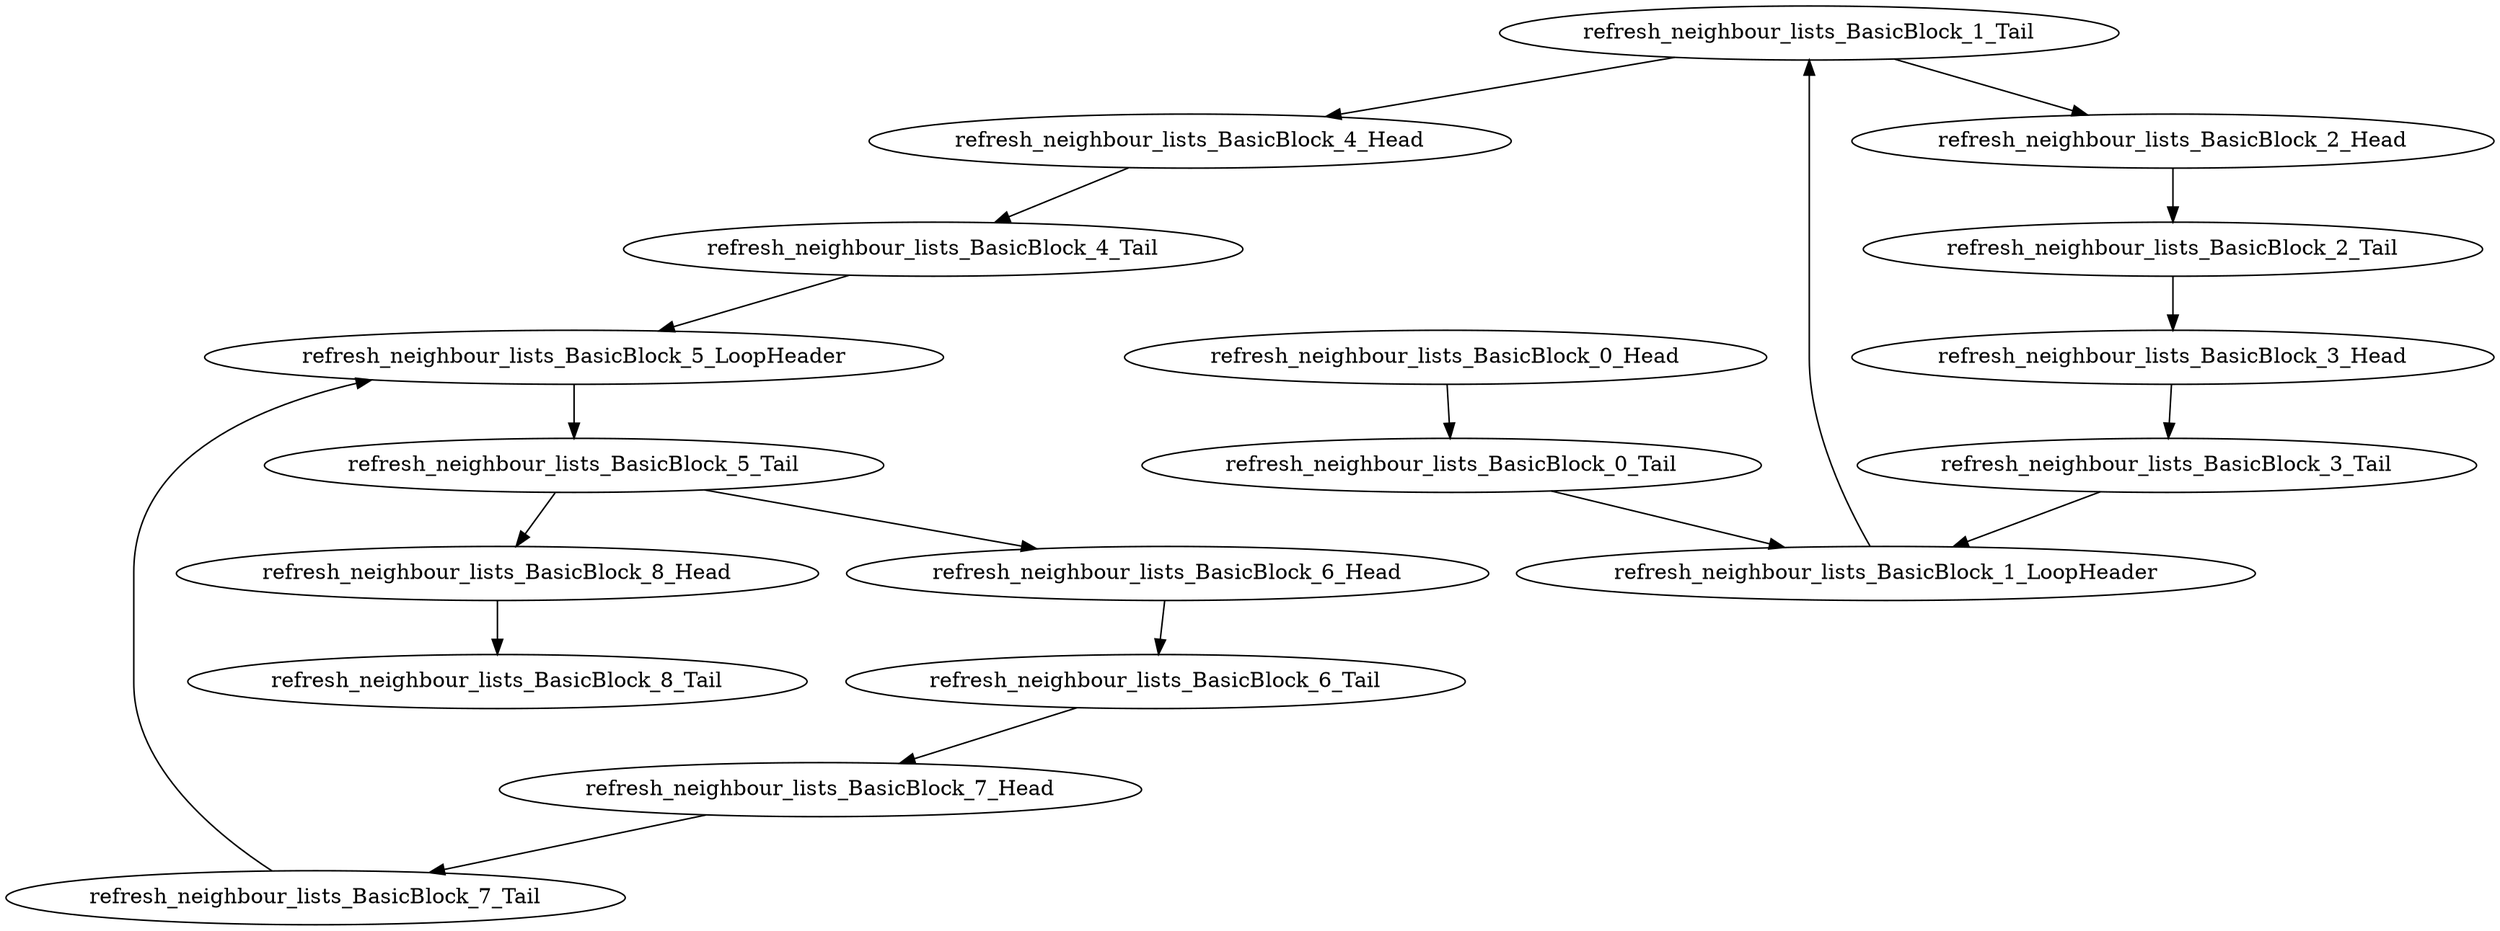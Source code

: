 digraph G {
    "refresh_neighbour_lists_BasicBlock_5_LoopHeader" -> "refresh_neighbour_lists_BasicBlock_5_Tail"
    "refresh_neighbour_lists_BasicBlock_4_Head" -> "refresh_neighbour_lists_BasicBlock_4_Tail"
    "refresh_neighbour_lists_BasicBlock_5_Tail" -> "refresh_neighbour_lists_BasicBlock_8_Head"
    "refresh_neighbour_lists_BasicBlock_5_Tail" -> "refresh_neighbour_lists_BasicBlock_6_Head"
    "refresh_neighbour_lists_BasicBlock_7_Tail" -> "refresh_neighbour_lists_BasicBlock_5_LoopHeader"
    "refresh_neighbour_lists_BasicBlock_8_Head" -> "refresh_neighbour_lists_BasicBlock_8_Tail"
    "refresh_neighbour_lists_BasicBlock_0_Tail" -> "refresh_neighbour_lists_BasicBlock_1_LoopHeader"
    "refresh_neighbour_lists_BasicBlock_3_Tail" -> "refresh_neighbour_lists_BasicBlock_1_LoopHeader"
    "refresh_neighbour_lists_BasicBlock_6_Tail" -> "refresh_neighbour_lists_BasicBlock_7_Head"
    "refresh_neighbour_lists_BasicBlock_2_Head" -> "refresh_neighbour_lists_BasicBlock_2_Tail"
    "refresh_neighbour_lists_BasicBlock_2_Tail" -> "refresh_neighbour_lists_BasicBlock_3_Head"
    "refresh_neighbour_lists_BasicBlock_6_Head" -> "refresh_neighbour_lists_BasicBlock_6_Tail"
    "refresh_neighbour_lists_BasicBlock_0_Head" -> "refresh_neighbour_lists_BasicBlock_0_Tail"
    "refresh_neighbour_lists_BasicBlock_1_Tail" -> "refresh_neighbour_lists_BasicBlock_4_Head"
    "refresh_neighbour_lists_BasicBlock_1_Tail" -> "refresh_neighbour_lists_BasicBlock_2_Head"
    "refresh_neighbour_lists_BasicBlock_3_Head" -> "refresh_neighbour_lists_BasicBlock_3_Tail"
    "refresh_neighbour_lists_BasicBlock_7_Head" -> "refresh_neighbour_lists_BasicBlock_7_Tail"
    "refresh_neighbour_lists_BasicBlock_4_Tail" -> "refresh_neighbour_lists_BasicBlock_5_LoopHeader"
    "refresh_neighbour_lists_BasicBlock_1_LoopHeader" -> "refresh_neighbour_lists_BasicBlock_1_Tail"
}
